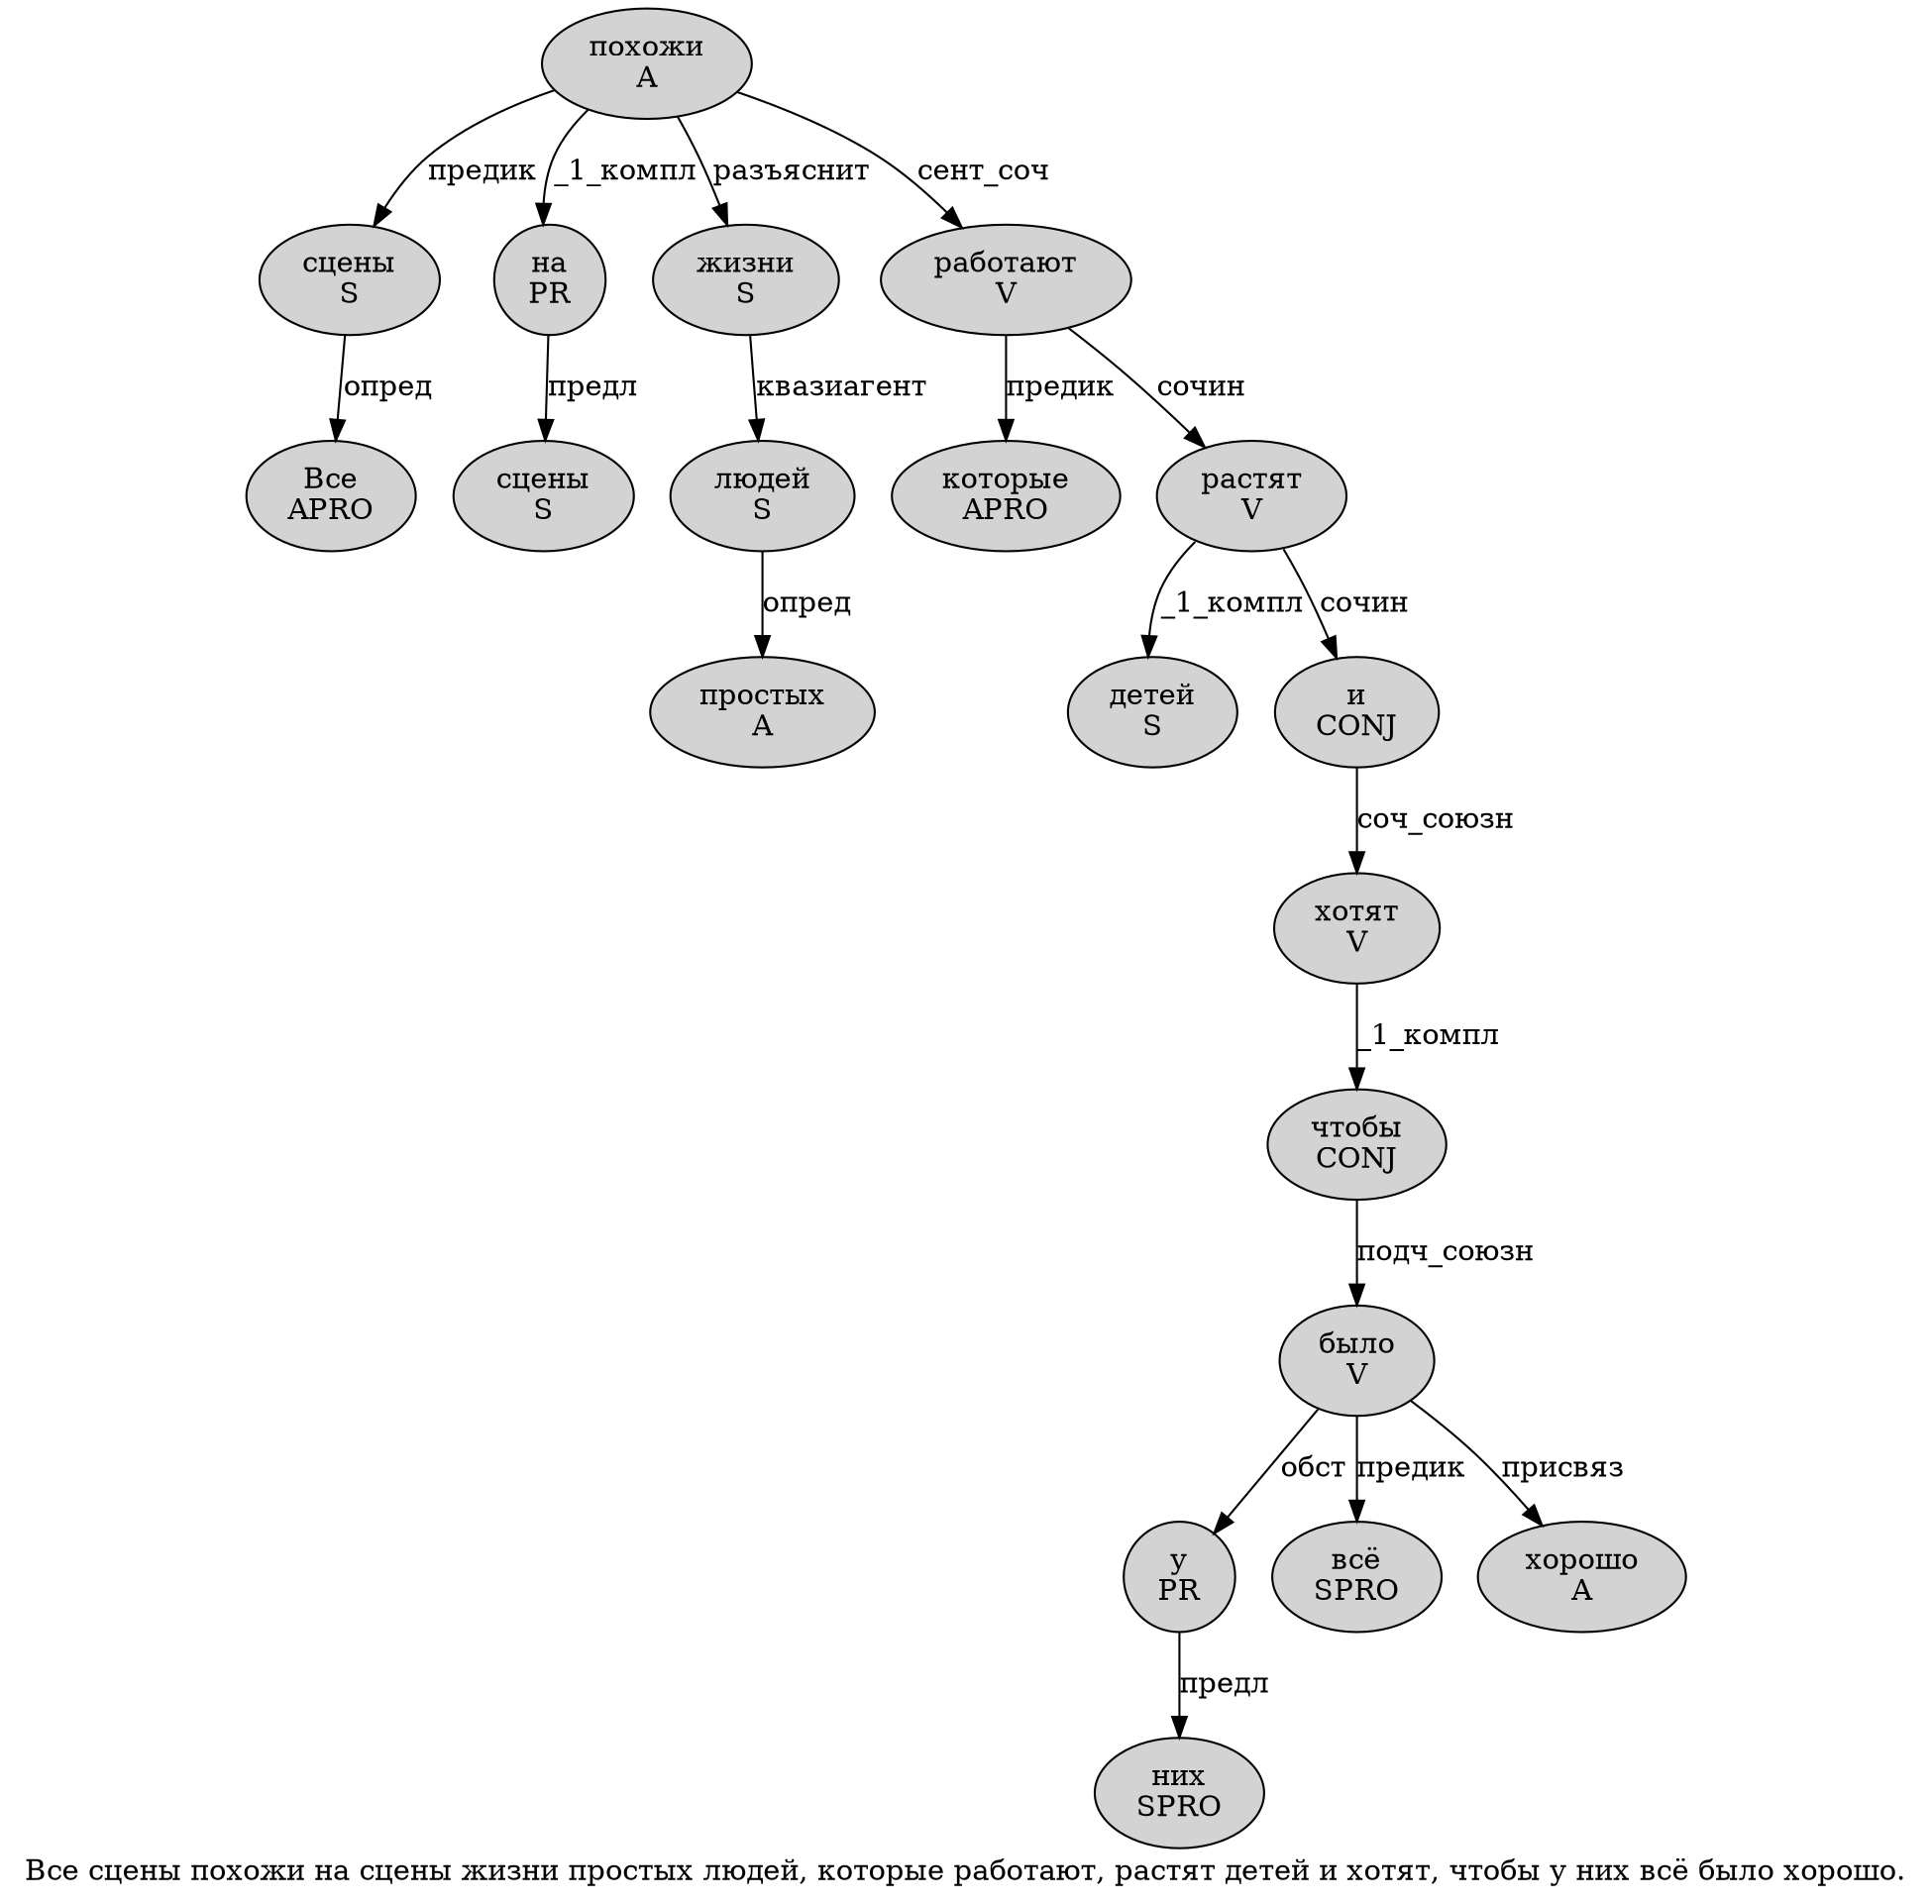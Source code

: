 digraph SENTENCE_966 {
	graph [label="Все сцены похожи на сцены жизни простых людей, которые работают, растят детей и хотят, чтобы у них всё было хорошо."]
	node [style=filled]
		0 [label="Все
APRO" color="" fillcolor=lightgray penwidth=1 shape=ellipse]
		1 [label="сцены
S" color="" fillcolor=lightgray penwidth=1 shape=ellipse]
		2 [label="похожи
A" color="" fillcolor=lightgray penwidth=1 shape=ellipse]
		3 [label="на
PR" color="" fillcolor=lightgray penwidth=1 shape=ellipse]
		4 [label="сцены
S" color="" fillcolor=lightgray penwidth=1 shape=ellipse]
		5 [label="жизни
S" color="" fillcolor=lightgray penwidth=1 shape=ellipse]
		6 [label="простых
A" color="" fillcolor=lightgray penwidth=1 shape=ellipse]
		7 [label="людей
S" color="" fillcolor=lightgray penwidth=1 shape=ellipse]
		9 [label="которые
APRO" color="" fillcolor=lightgray penwidth=1 shape=ellipse]
		10 [label="работают
V" color="" fillcolor=lightgray penwidth=1 shape=ellipse]
		12 [label="растят
V" color="" fillcolor=lightgray penwidth=1 shape=ellipse]
		13 [label="детей
S" color="" fillcolor=lightgray penwidth=1 shape=ellipse]
		14 [label="и
CONJ" color="" fillcolor=lightgray penwidth=1 shape=ellipse]
		15 [label="хотят
V" color="" fillcolor=lightgray penwidth=1 shape=ellipse]
		17 [label="чтобы
CONJ" color="" fillcolor=lightgray penwidth=1 shape=ellipse]
		18 [label="у
PR" color="" fillcolor=lightgray penwidth=1 shape=ellipse]
		19 [label="них
SPRO" color="" fillcolor=lightgray penwidth=1 shape=ellipse]
		20 [label="всё
SPRO" color="" fillcolor=lightgray penwidth=1 shape=ellipse]
		21 [label="было
V" color="" fillcolor=lightgray penwidth=1 shape=ellipse]
		22 [label="хорошо
A" color="" fillcolor=lightgray penwidth=1 shape=ellipse]
			17 -> 21 [label="подч_союзн"]
			2 -> 1 [label="предик"]
			2 -> 3 [label="_1_компл"]
			2 -> 5 [label="разъяснит"]
			2 -> 10 [label="сент_соч"]
			10 -> 9 [label="предик"]
			10 -> 12 [label="сочин"]
			18 -> 19 [label="предл"]
			5 -> 7 [label="квазиагент"]
			12 -> 13 [label="_1_компл"]
			12 -> 14 [label="сочин"]
			15 -> 17 [label="_1_компл"]
			7 -> 6 [label="опред"]
			14 -> 15 [label="соч_союзн"]
			3 -> 4 [label="предл"]
			21 -> 18 [label="обст"]
			21 -> 20 [label="предик"]
			21 -> 22 [label="присвяз"]
			1 -> 0 [label="опред"]
}